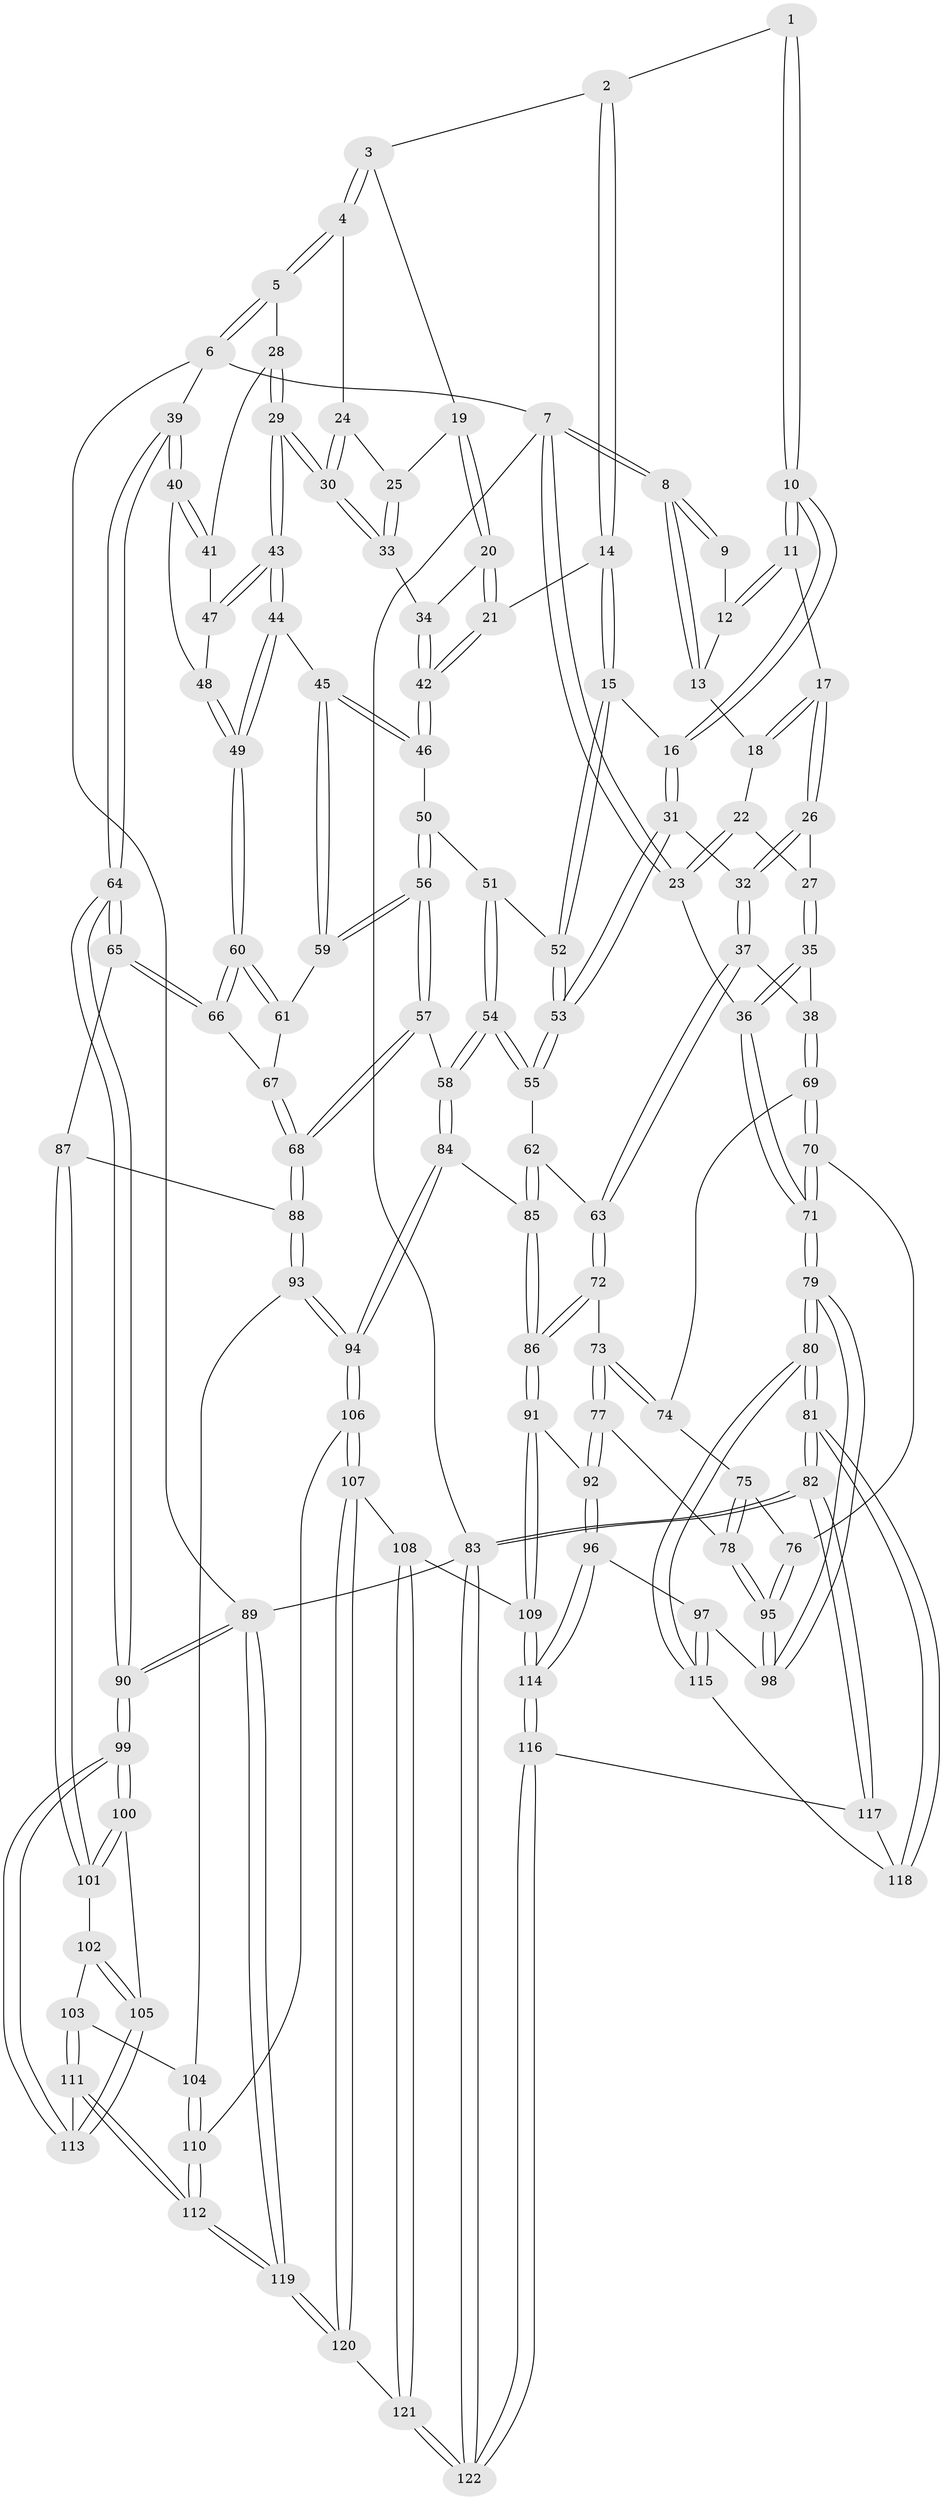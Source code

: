 // coarse degree distribution, {3: 0.1875, 2: 0.10416666666666667, 5: 0.125, 4: 0.375, 6: 0.16666666666666666, 8: 0.020833333333333332, 7: 0.020833333333333332}
// Generated by graph-tools (version 1.1) at 2025/05/03/04/25 22:05:44]
// undirected, 122 vertices, 302 edges
graph export_dot {
graph [start="1"]
  node [color=gray90,style=filled];
  1 [pos="+0.3756940115069962+0"];
  2 [pos="+0.5144561396845515+0"];
  3 [pos="+0.6445124952400719+0"];
  4 [pos="+0.8921843705895817+0"];
  5 [pos="+0.9640665462404591+0"];
  6 [pos="+1+0"];
  7 [pos="+0+0"];
  8 [pos="+0+0"];
  9 [pos="+0.35507610317578614+0"];
  10 [pos="+0.34407858313961276+0.14946716896937753"];
  11 [pos="+0.2432293207431337+0.08205326769209788"];
  12 [pos="+0.2597643140439339+0"];
  13 [pos="+0.12851360254373886+0.03946917977836592"];
  14 [pos="+0.44271388269004863+0.21142127303965524"];
  15 [pos="+0.41284614985580587+0.2367202303024017"];
  16 [pos="+0.3951743725637893+0.24034941201864096"];
  17 [pos="+0.17899984155223375+0.11337296934268201"];
  18 [pos="+0.14791124476654505+0.08850420195052056"];
  19 [pos="+0.6032322783760619+0.09952987991293186"];
  20 [pos="+0.5441294638963412+0.17907706649610475"];
  21 [pos="+0.5022084372805077+0.19894771698586206"];
  22 [pos="+0.06907512978752066+0.12245134302356671"];
  23 [pos="+0+0.04668665373018603"];
  24 [pos="+0.8643681453599988+0"];
  25 [pos="+0.6935123367792561+0.17194248573786988"];
  26 [pos="+0.17647692817772534+0.1587958834323798"];
  27 [pos="+0.11083262333160995+0.19680955454740276"];
  28 [pos="+0.9105678630291973+0.1824777926135856"];
  29 [pos="+0.8075267619043617+0.25768744105619334"];
  30 [pos="+0.7852214832424707+0.234672648933042"];
  31 [pos="+0.31510808403276885+0.309899938365207"];
  32 [pos="+0.3060872225376052+0.31304729546525456"];
  33 [pos="+0.6954193515191587+0.20922999124571504"];
  34 [pos="+0.6831637421910066+0.21783883817994332"];
  35 [pos="+0.05936690238131404+0.27189126409039777"];
  36 [pos="+0+0.28620894361310684"];
  37 [pos="+0.24400466892040026+0.36393531047937755"];
  38 [pos="+0.23787891322738722+0.36616968489692736"];
  39 [pos="+1+0.22219753482063143"];
  40 [pos="+1+0.22985675628273225"];
  41 [pos="+0.9649221549663929+0.24692910089206932"];
  42 [pos="+0.6473713010246913+0.29820934152154666"];
  43 [pos="+0.8224238054334766+0.3328688027960021"];
  44 [pos="+0.8206187575929967+0.3412967631038499"];
  45 [pos="+0.8029928706404909+0.35770034621764135"];
  46 [pos="+0.6456900738292987+0.3340758689071562"];
  47 [pos="+0.9420259820999408+0.2839870520500196"];
  48 [pos="+0.9662309687599646+0.3287069831592898"];
  49 [pos="+0.9711592080492718+0.4346608164561191"];
  50 [pos="+0.611188210700451+0.37088421399326327"];
  51 [pos="+0.5869246952772336+0.37045828127955127"];
  52 [pos="+0.5310009761114313+0.3510112143575945"];
  53 [pos="+0.4521576593399108+0.4909583119053387"];
  54 [pos="+0.5006940249835359+0.5440966478105047"];
  55 [pos="+0.45785537778063706+0.5124895899202131"];
  56 [pos="+0.6575621331687485+0.4704946447750721"];
  57 [pos="+0.6349494821763086+0.5606553643003745"];
  58 [pos="+0.5325349052909911+0.5829571752926164"];
  59 [pos="+0.7826875169311166+0.4273284662117572"];
  60 [pos="+1+0.4768879208820715"];
  61 [pos="+0.7931590570988302+0.4530497032154049"];
  62 [pos="+0.3670487451273871+0.5431618262036754"];
  63 [pos="+0.3371902837958266+0.5494045350888308"];
  64 [pos="+1+0.5482699419365771"];
  65 [pos="+1+0.5432242025603652"];
  66 [pos="+1+0.48031747634554917"];
  67 [pos="+0.8095117577863966+0.53827189436957"];
  68 [pos="+0.764801879944108+0.6435738163021644"];
  69 [pos="+0.1648110949564882+0.4588647205788043"];
  70 [pos="+0+0.5281198940172601"];
  71 [pos="+0+0.5060740226858153"];
  72 [pos="+0.29684999256702554+0.6109896321481686"];
  73 [pos="+0.2766132343207482+0.6147609530194657"];
  74 [pos="+0.1748305169297089+0.48436501667741033"];
  75 [pos="+0.1669143991990201+0.5587555952132185"];
  76 [pos="+0.0655061128623332+0.6385877458344564"];
  77 [pos="+0.25512793171722964+0.6334810626803561"];
  78 [pos="+0.17151248302192376+0.6562512122474888"];
  79 [pos="+0+0.8574336723489241"];
  80 [pos="+0+0.9022113844189968"];
  81 [pos="+0+0.9152197433953039"];
  82 [pos="+0+1"];
  83 [pos="+0+1"];
  84 [pos="+0.48655418470568085+0.7100998705756869"];
  85 [pos="+0.4506617561415331+0.719894417896644"];
  86 [pos="+0.42306623446316677+0.7292662975048071"];
  87 [pos="+0.9350340491733274+0.6381028742208215"];
  88 [pos="+0.7713322469412078+0.6586511816086533"];
  89 [pos="+1+1"];
  90 [pos="+1+0.9036001171169855"];
  91 [pos="+0.38120463046711767+0.7787214844779985"];
  92 [pos="+0.26814752027454486+0.7572567852093086"];
  93 [pos="+0.7660604058484914+0.6935976806729145"];
  94 [pos="+0.576021092465485+0.7902278606868646"];
  95 [pos="+0.1202133894262726+0.6906722661698907"];
  96 [pos="+0.1717871609275417+0.7995062812542335"];
  97 [pos="+0.13608758809306706+0.7833231163299913"];
  98 [pos="+0.12353256734126077+0.7668442518317764"];
  99 [pos="+1+0.8575601870318865"];
  100 [pos="+0.9424606539750628+0.7788866800202369"];
  101 [pos="+0.933426340369858+0.7740534907361442"];
  102 [pos="+0.9246285897790981+0.773832324311023"];
  103 [pos="+0.8042951800074141+0.7634484992993363"];
  104 [pos="+0.7923425779157739+0.7519452961453049"];
  105 [pos="+0.8838821399553749+0.8646305266203176"];
  106 [pos="+0.5835581123866821+0.8468741485000337"];
  107 [pos="+0.5823302477381846+0.8574852990313026"];
  108 [pos="+0.45566545599782804+0.9051263995521402"];
  109 [pos="+0.380045742772968+0.7864923155139689"];
  110 [pos="+0.728236475647979+0.84621087617778"];
  111 [pos="+0.8463651398245766+0.8833949740749162"];
  112 [pos="+0.7530409957692829+1"];
  113 [pos="+0.8768269917920405+0.8767882711467548"];
  114 [pos="+0.27112959016452665+0.9637176019716285"];
  115 [pos="+0.09664711475931809+0.8646128493144455"];
  116 [pos="+0.2760588979455823+1"];
  117 [pos="+0.10250994342198211+0.9453770513832753"];
  118 [pos="+0.08951632170286694+0.9117292540492212"];
  119 [pos="+0.7452637111067177+1"];
  120 [pos="+0.6996438864421913+1"];
  121 [pos="+0.33238155407031345+1"];
  122 [pos="+0.28662587536354117+1"];
  1 -- 2;
  1 -- 10;
  1 -- 10;
  2 -- 3;
  2 -- 14;
  2 -- 14;
  3 -- 4;
  3 -- 4;
  3 -- 19;
  4 -- 5;
  4 -- 5;
  4 -- 24;
  5 -- 6;
  5 -- 6;
  5 -- 28;
  6 -- 7;
  6 -- 39;
  6 -- 89;
  7 -- 8;
  7 -- 8;
  7 -- 23;
  7 -- 23;
  7 -- 83;
  8 -- 9;
  8 -- 9;
  8 -- 13;
  8 -- 13;
  9 -- 12;
  10 -- 11;
  10 -- 11;
  10 -- 16;
  10 -- 16;
  11 -- 12;
  11 -- 12;
  11 -- 17;
  12 -- 13;
  13 -- 18;
  14 -- 15;
  14 -- 15;
  14 -- 21;
  15 -- 16;
  15 -- 52;
  15 -- 52;
  16 -- 31;
  16 -- 31;
  17 -- 18;
  17 -- 18;
  17 -- 26;
  17 -- 26;
  18 -- 22;
  19 -- 20;
  19 -- 20;
  19 -- 25;
  20 -- 21;
  20 -- 21;
  20 -- 34;
  21 -- 42;
  21 -- 42;
  22 -- 23;
  22 -- 23;
  22 -- 27;
  23 -- 36;
  24 -- 25;
  24 -- 30;
  24 -- 30;
  25 -- 33;
  25 -- 33;
  26 -- 27;
  26 -- 32;
  26 -- 32;
  27 -- 35;
  27 -- 35;
  28 -- 29;
  28 -- 29;
  28 -- 41;
  29 -- 30;
  29 -- 30;
  29 -- 43;
  29 -- 43;
  30 -- 33;
  30 -- 33;
  31 -- 32;
  31 -- 53;
  31 -- 53;
  32 -- 37;
  32 -- 37;
  33 -- 34;
  34 -- 42;
  34 -- 42;
  35 -- 36;
  35 -- 36;
  35 -- 38;
  36 -- 71;
  36 -- 71;
  37 -- 38;
  37 -- 63;
  37 -- 63;
  38 -- 69;
  38 -- 69;
  39 -- 40;
  39 -- 40;
  39 -- 64;
  39 -- 64;
  40 -- 41;
  40 -- 41;
  40 -- 48;
  41 -- 47;
  42 -- 46;
  42 -- 46;
  43 -- 44;
  43 -- 44;
  43 -- 47;
  43 -- 47;
  44 -- 45;
  44 -- 49;
  44 -- 49;
  45 -- 46;
  45 -- 46;
  45 -- 59;
  45 -- 59;
  46 -- 50;
  47 -- 48;
  48 -- 49;
  48 -- 49;
  49 -- 60;
  49 -- 60;
  50 -- 51;
  50 -- 56;
  50 -- 56;
  51 -- 52;
  51 -- 54;
  51 -- 54;
  52 -- 53;
  52 -- 53;
  53 -- 55;
  53 -- 55;
  54 -- 55;
  54 -- 55;
  54 -- 58;
  54 -- 58;
  55 -- 62;
  56 -- 57;
  56 -- 57;
  56 -- 59;
  56 -- 59;
  57 -- 58;
  57 -- 68;
  57 -- 68;
  58 -- 84;
  58 -- 84;
  59 -- 61;
  60 -- 61;
  60 -- 61;
  60 -- 66;
  60 -- 66;
  61 -- 67;
  62 -- 63;
  62 -- 85;
  62 -- 85;
  63 -- 72;
  63 -- 72;
  64 -- 65;
  64 -- 65;
  64 -- 90;
  64 -- 90;
  65 -- 66;
  65 -- 66;
  65 -- 87;
  66 -- 67;
  67 -- 68;
  67 -- 68;
  68 -- 88;
  68 -- 88;
  69 -- 70;
  69 -- 70;
  69 -- 74;
  70 -- 71;
  70 -- 71;
  70 -- 76;
  71 -- 79;
  71 -- 79;
  72 -- 73;
  72 -- 86;
  72 -- 86;
  73 -- 74;
  73 -- 74;
  73 -- 77;
  73 -- 77;
  74 -- 75;
  75 -- 76;
  75 -- 78;
  75 -- 78;
  76 -- 95;
  76 -- 95;
  77 -- 78;
  77 -- 92;
  77 -- 92;
  78 -- 95;
  78 -- 95;
  79 -- 80;
  79 -- 80;
  79 -- 98;
  79 -- 98;
  80 -- 81;
  80 -- 81;
  80 -- 115;
  80 -- 115;
  81 -- 82;
  81 -- 82;
  81 -- 118;
  81 -- 118;
  82 -- 83;
  82 -- 83;
  82 -- 117;
  82 -- 117;
  83 -- 122;
  83 -- 122;
  83 -- 89;
  84 -- 85;
  84 -- 94;
  84 -- 94;
  85 -- 86;
  85 -- 86;
  86 -- 91;
  86 -- 91;
  87 -- 88;
  87 -- 101;
  87 -- 101;
  88 -- 93;
  88 -- 93;
  89 -- 90;
  89 -- 90;
  89 -- 119;
  89 -- 119;
  90 -- 99;
  90 -- 99;
  91 -- 92;
  91 -- 109;
  91 -- 109;
  92 -- 96;
  92 -- 96;
  93 -- 94;
  93 -- 94;
  93 -- 104;
  94 -- 106;
  94 -- 106;
  95 -- 98;
  95 -- 98;
  96 -- 97;
  96 -- 114;
  96 -- 114;
  97 -- 98;
  97 -- 115;
  97 -- 115;
  99 -- 100;
  99 -- 100;
  99 -- 113;
  99 -- 113;
  100 -- 101;
  100 -- 101;
  100 -- 105;
  101 -- 102;
  102 -- 103;
  102 -- 105;
  102 -- 105;
  103 -- 104;
  103 -- 111;
  103 -- 111;
  104 -- 110;
  104 -- 110;
  105 -- 113;
  105 -- 113;
  106 -- 107;
  106 -- 107;
  106 -- 110;
  107 -- 108;
  107 -- 120;
  107 -- 120;
  108 -- 109;
  108 -- 121;
  108 -- 121;
  109 -- 114;
  109 -- 114;
  110 -- 112;
  110 -- 112;
  111 -- 112;
  111 -- 112;
  111 -- 113;
  112 -- 119;
  112 -- 119;
  114 -- 116;
  114 -- 116;
  115 -- 118;
  116 -- 117;
  116 -- 122;
  116 -- 122;
  117 -- 118;
  119 -- 120;
  119 -- 120;
  120 -- 121;
  121 -- 122;
  121 -- 122;
}
